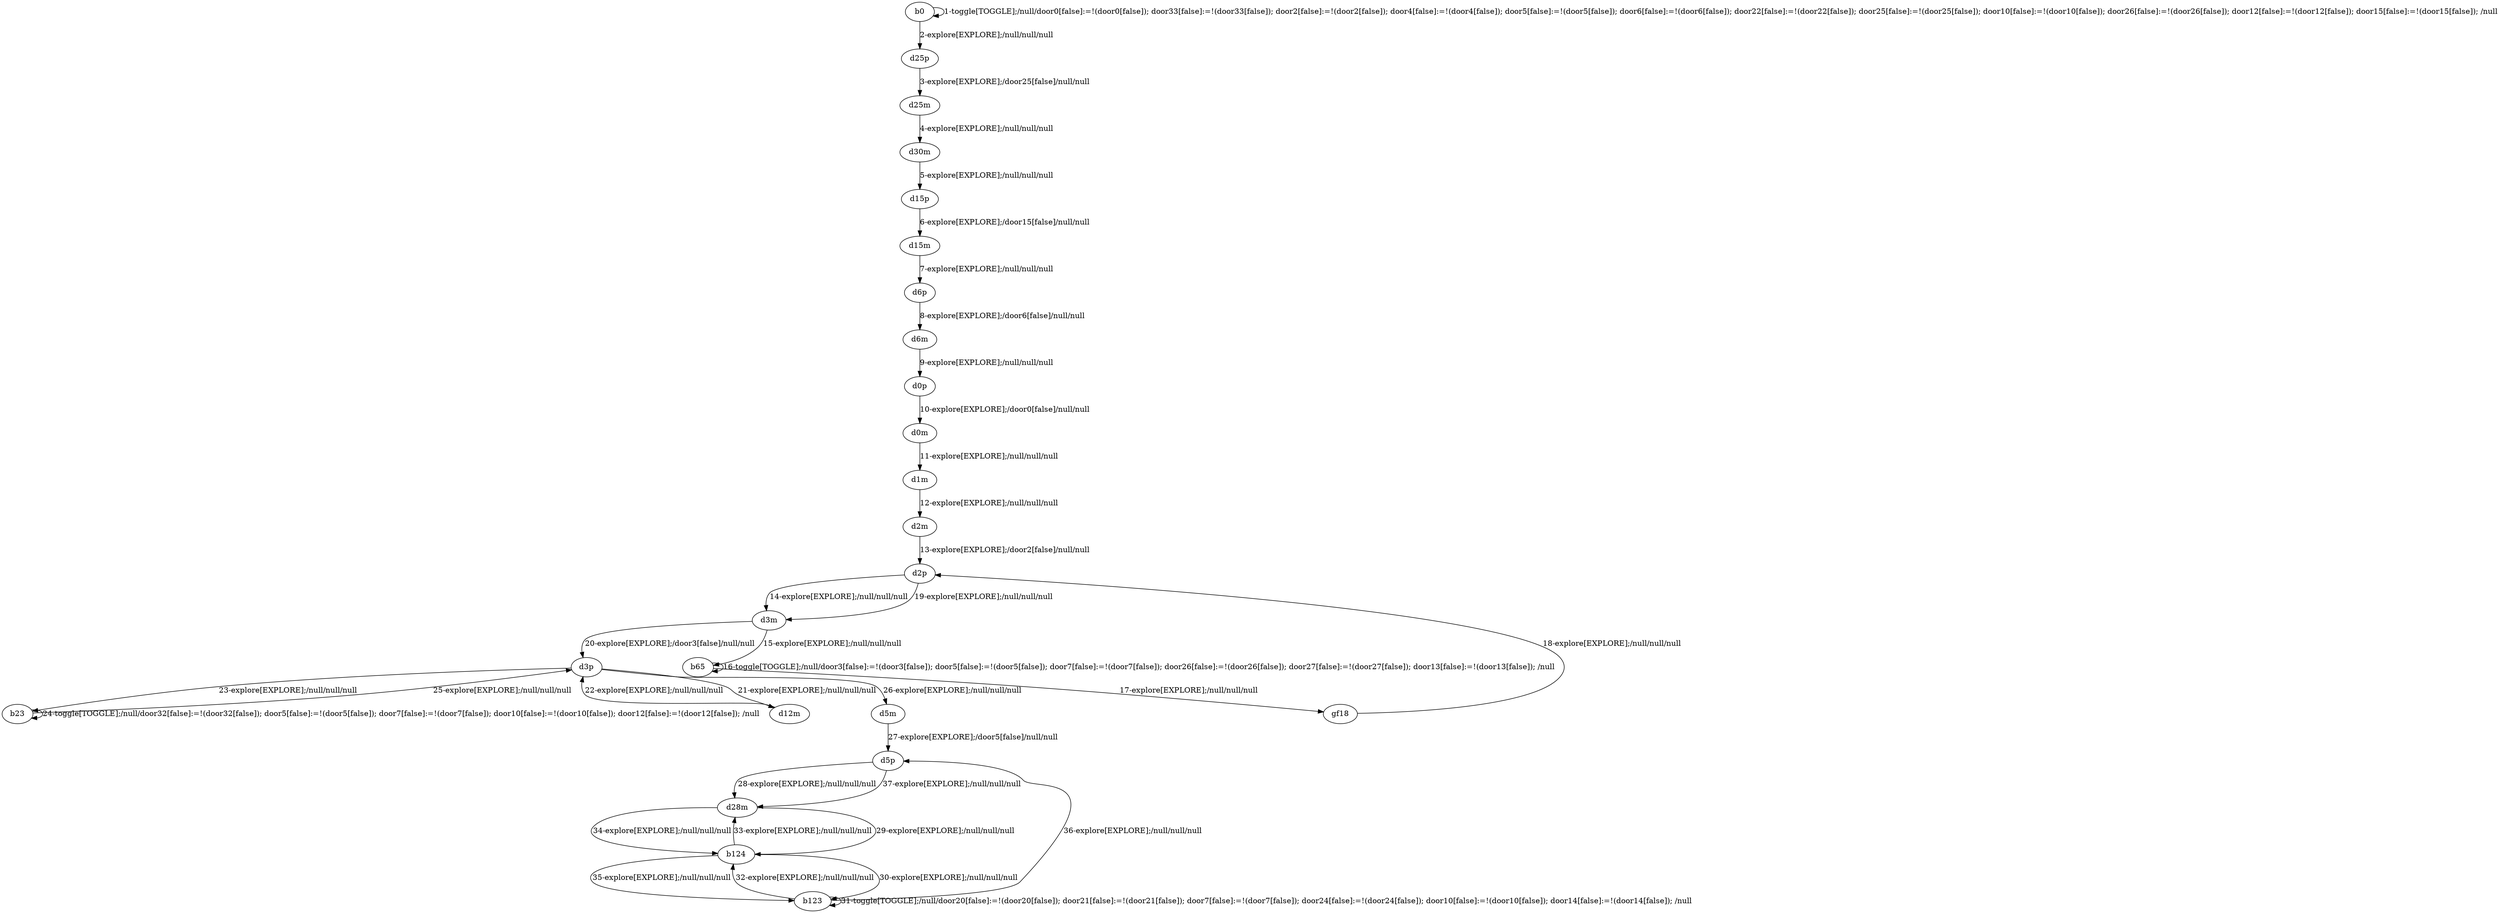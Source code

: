 # Total number of goals covered by this test: 6
# b123 --> b123
# d28m --> b124
# b124 --> b123
# b123 --> b124
# d5p --> d28m
# b123 --> d5p

digraph g {
"b0" -> "b0" [label = "1-toggle[TOGGLE];/null/door0[false]:=!(door0[false]); door33[false]:=!(door33[false]); door2[false]:=!(door2[false]); door4[false]:=!(door4[false]); door5[false]:=!(door5[false]); door6[false]:=!(door6[false]); door22[false]:=!(door22[false]); door25[false]:=!(door25[false]); door10[false]:=!(door10[false]); door26[false]:=!(door26[false]); door12[false]:=!(door12[false]); door15[false]:=!(door15[false]); /null"];
"b0" -> "d25p" [label = "2-explore[EXPLORE];/null/null/null"];
"d25p" -> "d25m" [label = "3-explore[EXPLORE];/door25[false]/null/null"];
"d25m" -> "d30m" [label = "4-explore[EXPLORE];/null/null/null"];
"d30m" -> "d15p" [label = "5-explore[EXPLORE];/null/null/null"];
"d15p" -> "d15m" [label = "6-explore[EXPLORE];/door15[false]/null/null"];
"d15m" -> "d6p" [label = "7-explore[EXPLORE];/null/null/null"];
"d6p" -> "d6m" [label = "8-explore[EXPLORE];/door6[false]/null/null"];
"d6m" -> "d0p" [label = "9-explore[EXPLORE];/null/null/null"];
"d0p" -> "d0m" [label = "10-explore[EXPLORE];/door0[false]/null/null"];
"d0m" -> "d1m" [label = "11-explore[EXPLORE];/null/null/null"];
"d1m" -> "d2m" [label = "12-explore[EXPLORE];/null/null/null"];
"d2m" -> "d2p" [label = "13-explore[EXPLORE];/door2[false]/null/null"];
"d2p" -> "d3m" [label = "14-explore[EXPLORE];/null/null/null"];
"d3m" -> "b65" [label = "15-explore[EXPLORE];/null/null/null"];
"b65" -> "b65" [label = "16-toggle[TOGGLE];/null/door3[false]:=!(door3[false]); door5[false]:=!(door5[false]); door7[false]:=!(door7[false]); door26[false]:=!(door26[false]); door27[false]:=!(door27[false]); door13[false]:=!(door13[false]); /null"];
"b65" -> "gf18" [label = "17-explore[EXPLORE];/null/null/null"];
"gf18" -> "d2p" [label = "18-explore[EXPLORE];/null/null/null"];
"d2p" -> "d3m" [label = "19-explore[EXPLORE];/null/null/null"];
"d3m" -> "d3p" [label = "20-explore[EXPLORE];/door3[false]/null/null"];
"d3p" -> "d12m" [label = "21-explore[EXPLORE];/null/null/null"];
"d12m" -> "d3p" [label = "22-explore[EXPLORE];/null/null/null"];
"d3p" -> "b23" [label = "23-explore[EXPLORE];/null/null/null"];
"b23" -> "b23" [label = "24-toggle[TOGGLE];/null/door32[false]:=!(door32[false]); door5[false]:=!(door5[false]); door7[false]:=!(door7[false]); door10[false]:=!(door10[false]); door12[false]:=!(door12[false]); /null"];
"b23" -> "d3p" [label = "25-explore[EXPLORE];/null/null/null"];
"d3p" -> "d5m" [label = "26-explore[EXPLORE];/null/null/null"];
"d5m" -> "d5p" [label = "27-explore[EXPLORE];/door5[false]/null/null"];
"d5p" -> "d28m" [label = "28-explore[EXPLORE];/null/null/null"];
"d28m" -> "b124" [label = "29-explore[EXPLORE];/null/null/null"];
"b124" -> "b123" [label = "30-explore[EXPLORE];/null/null/null"];
"b123" -> "b123" [label = "31-toggle[TOGGLE];/null/door20[false]:=!(door20[false]); door21[false]:=!(door21[false]); door7[false]:=!(door7[false]); door24[false]:=!(door24[false]); door10[false]:=!(door10[false]); door14[false]:=!(door14[false]); /null"];
"b123" -> "b124" [label = "32-explore[EXPLORE];/null/null/null"];
"b124" -> "d28m" [label = "33-explore[EXPLORE];/null/null/null"];
"d28m" -> "b124" [label = "34-explore[EXPLORE];/null/null/null"];
"b124" -> "b123" [label = "35-explore[EXPLORE];/null/null/null"];
"b123" -> "d5p" [label = "36-explore[EXPLORE];/null/null/null"];
"d5p" -> "d28m" [label = "37-explore[EXPLORE];/null/null/null"];
}